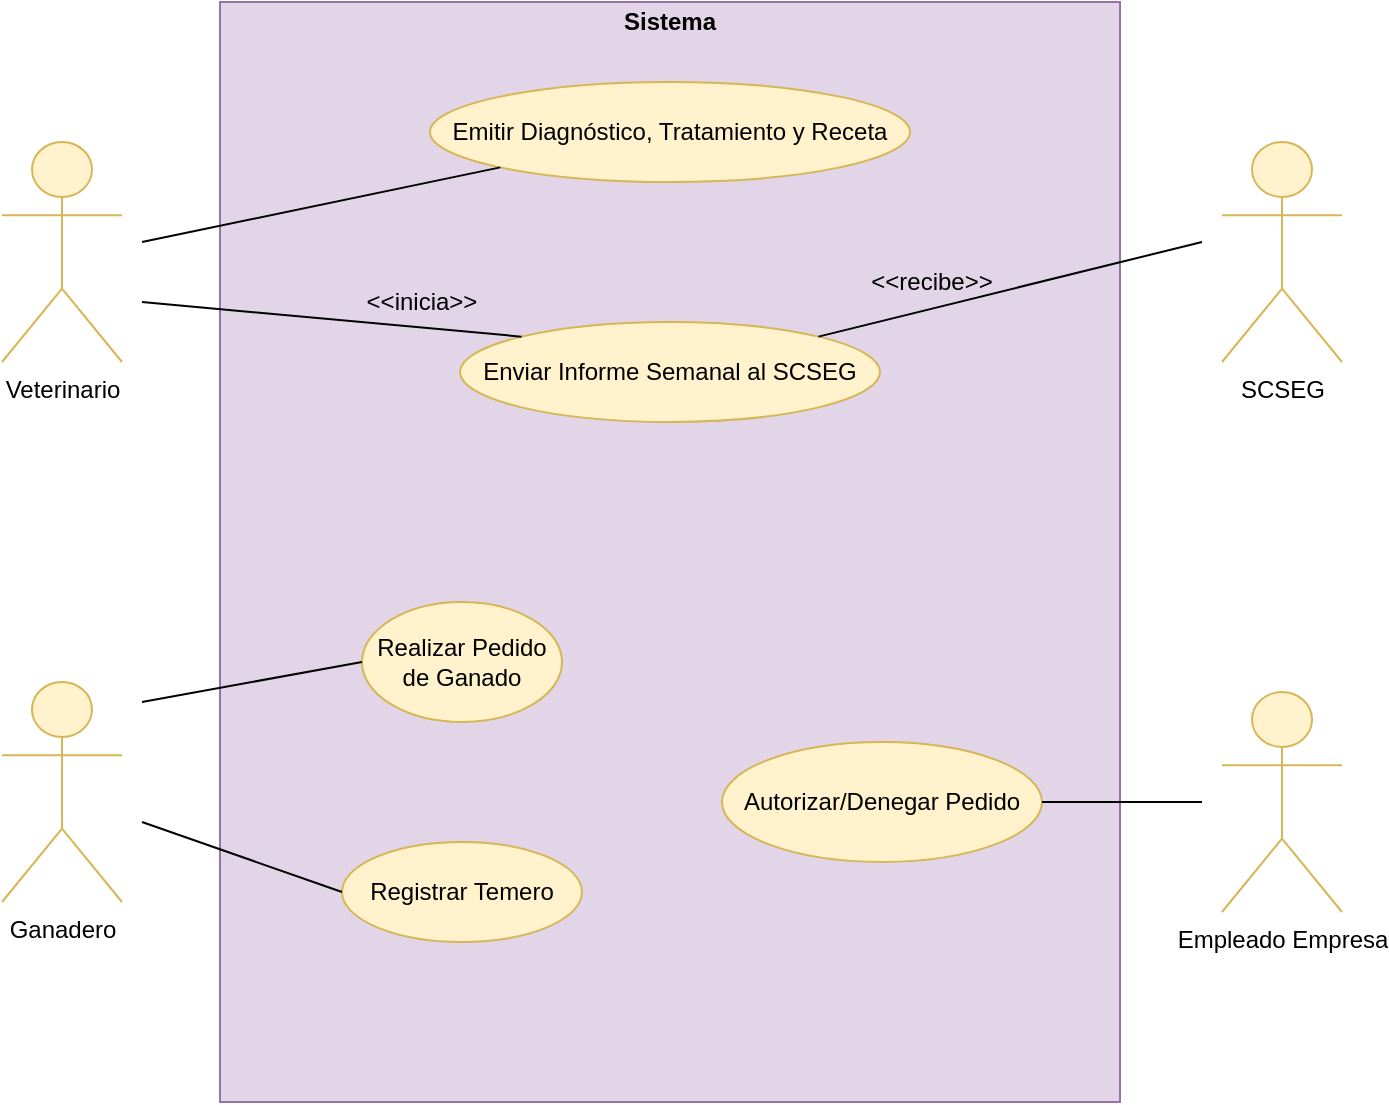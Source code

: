 <mxfile version="13.9.9" type="device"><diagram id="7fgZo6EW2ntRXf64JMz4" name="Página-1"><mxGraphModel dx="1185" dy="685" grid="1" gridSize="10" guides="1" tooltips="1" connect="1" arrows="1" fold="1" page="1" pageScale="1" pageWidth="827" pageHeight="1169" math="0" shadow="0"><root><mxCell id="0"/><mxCell id="1" parent="0"/><mxCell id="AZT-XvM-2iAJM_6PYc9T-1" value="" style="rounded=0;whiteSpace=wrap;html=1;fillColor=#e1d5e7;strokeColor=#9673a6;" vertex="1" parent="1"><mxGeometry x="189" y="40" width="450" height="550" as="geometry"/></mxCell><mxCell id="AZT-XvM-2iAJM_6PYc9T-2" value="Emitir Diagnóstico, Tratamiento y Receta" style="ellipse;whiteSpace=wrap;html=1;fillColor=#fff2cc;strokeColor=#d6b656;" vertex="1" parent="1"><mxGeometry x="294" y="80" width="240" height="50" as="geometry"/></mxCell><mxCell id="AZT-XvM-2iAJM_6PYc9T-3" value="Enviar Informe Semanal al SCSEG" style="ellipse;whiteSpace=wrap;html=1;fillColor=#fff2cc;strokeColor=#d6b656;" vertex="1" parent="1"><mxGeometry x="309" y="200" width="210" height="50" as="geometry"/></mxCell><mxCell id="AZT-XvM-2iAJM_6PYc9T-5" value="Realizar Pedido de Ganado" style="ellipse;whiteSpace=wrap;html=1;fillColor=#fff2cc;strokeColor=#d6b656;" vertex="1" parent="1"><mxGeometry x="260" y="340" width="100" height="60" as="geometry"/></mxCell><mxCell id="AZT-XvM-2iAJM_6PYc9T-10" value="Registrar Temero" style="ellipse;whiteSpace=wrap;html=1;fillColor=#fff2cc;strokeColor=#d6b656;" vertex="1" parent="1"><mxGeometry x="250" y="460" width="120" height="50" as="geometry"/></mxCell><mxCell id="AZT-XvM-2iAJM_6PYc9T-11" value="Autorizar/Denegar Pedido" style="ellipse;whiteSpace=wrap;html=1;fillColor=#fff2cc;strokeColor=#d6b656;" vertex="1" parent="1"><mxGeometry x="440" y="410" width="160" height="60" as="geometry"/></mxCell><mxCell id="AZT-XvM-2iAJM_6PYc9T-12" value="Veterinario" style="shape=umlActor;verticalLabelPosition=bottom;verticalAlign=top;html=1;outlineConnect=0;fillColor=#fff2cc;strokeColor=#d6b656;" vertex="1" parent="1"><mxGeometry x="80" y="110" width="60" height="110" as="geometry"/></mxCell><mxCell id="AZT-XvM-2iAJM_6PYc9T-13" value="" style="endArrow=none;html=1;entryX=0;entryY=1;entryDx=0;entryDy=0;" edge="1" parent="1" target="AZT-XvM-2iAJM_6PYc9T-2"><mxGeometry width="50" height="50" relative="1" as="geometry"><mxPoint x="150" y="160" as="sourcePoint"/><mxPoint x="500" y="300" as="targetPoint"/></mxGeometry></mxCell><mxCell id="AZT-XvM-2iAJM_6PYc9T-14" value="" style="endArrow=none;html=1;entryX=0;entryY=0;entryDx=0;entryDy=0;" edge="1" parent="1" target="AZT-XvM-2iAJM_6PYc9T-3"><mxGeometry width="50" height="50" relative="1" as="geometry"><mxPoint x="150" y="190" as="sourcePoint"/><mxPoint x="500" y="300" as="targetPoint"/></mxGeometry></mxCell><mxCell id="AZT-XvM-2iAJM_6PYc9T-15" value="&amp;lt;&amp;lt;inicia&amp;gt;&amp;gt;" style="text;html=1;strokeColor=none;fillColor=none;align=center;verticalAlign=middle;whiteSpace=wrap;rounded=0;" vertex="1" parent="1"><mxGeometry x="260" y="180" width="60" height="20" as="geometry"/></mxCell><mxCell id="AZT-XvM-2iAJM_6PYc9T-16" value="SCSEG" style="shape=umlActor;verticalLabelPosition=bottom;verticalAlign=top;html=1;outlineConnect=0;fillColor=#fff2cc;strokeColor=#d6b656;" vertex="1" parent="1"><mxGeometry x="690" y="110" width="60" height="110" as="geometry"/></mxCell><mxCell id="AZT-XvM-2iAJM_6PYc9T-17" value="" style="endArrow=none;html=1;exitX=1;exitY=0;exitDx=0;exitDy=0;" edge="1" parent="1" source="AZT-XvM-2iAJM_6PYc9T-3"><mxGeometry width="50" height="50" relative="1" as="geometry"><mxPoint x="450" y="340" as="sourcePoint"/><mxPoint x="680" y="160" as="targetPoint"/></mxGeometry></mxCell><mxCell id="AZT-XvM-2iAJM_6PYc9T-18" value="&amp;lt;&amp;lt;recibe&amp;gt;&amp;gt;" style="text;html=1;strokeColor=none;fillColor=none;align=center;verticalAlign=middle;whiteSpace=wrap;rounded=0;" vertex="1" parent="1"><mxGeometry x="510" y="170" width="70" height="20" as="geometry"/></mxCell><mxCell id="AZT-XvM-2iAJM_6PYc9T-21" value="Ganadero" style="shape=umlActor;verticalLabelPosition=bottom;verticalAlign=top;html=1;outlineConnect=0;fillColor=#fff2cc;strokeColor=#d6b656;" vertex="1" parent="1"><mxGeometry x="80" y="380" width="60" height="110" as="geometry"/></mxCell><mxCell id="AZT-XvM-2iAJM_6PYc9T-22" value="" style="endArrow=none;html=1;entryX=0;entryY=0.5;entryDx=0;entryDy=0;" edge="1" parent="1" target="AZT-XvM-2iAJM_6PYc9T-5"><mxGeometry width="50" height="50" relative="1" as="geometry"><mxPoint x="150" y="390" as="sourcePoint"/><mxPoint x="500" y="380" as="targetPoint"/></mxGeometry></mxCell><mxCell id="AZT-XvM-2iAJM_6PYc9T-23" value="" style="endArrow=none;html=1;entryX=0;entryY=0.5;entryDx=0;entryDy=0;" edge="1" parent="1" target="AZT-XvM-2iAJM_6PYc9T-10"><mxGeometry width="50" height="50" relative="1" as="geometry"><mxPoint x="150" y="450" as="sourcePoint"/><mxPoint x="270" y="380" as="targetPoint"/></mxGeometry></mxCell><mxCell id="AZT-XvM-2iAJM_6PYc9T-24" value="Sistema" style="text;html=1;strokeColor=none;fillColor=none;align=center;verticalAlign=middle;whiteSpace=wrap;rounded=0;fontStyle=1" vertex="1" parent="1"><mxGeometry x="394" y="40" width="40" height="20" as="geometry"/></mxCell><mxCell id="AZT-XvM-2iAJM_6PYc9T-25" value="Empleado Empresa" style="shape=umlActor;verticalLabelPosition=bottom;verticalAlign=top;html=1;outlineConnect=0;fillColor=#fff2cc;strokeColor=#d6b656;" vertex="1" parent="1"><mxGeometry x="690" y="385" width="60" height="110" as="geometry"/></mxCell><mxCell id="AZT-XvM-2iAJM_6PYc9T-26" value="" style="endArrow=none;html=1;exitX=1;exitY=0.5;exitDx=0;exitDy=0;" edge="1" parent="1" source="AZT-XvM-2iAJM_6PYc9T-11"><mxGeometry width="50" height="50" relative="1" as="geometry"><mxPoint x="450" y="340" as="sourcePoint"/><mxPoint x="680" y="440" as="targetPoint"/></mxGeometry></mxCell></root></mxGraphModel></diagram></mxfile>